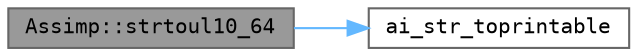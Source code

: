 digraph "Assimp::strtoul10_64"
{
 // LATEX_PDF_SIZE
  bgcolor="transparent";
  edge [fontname=Terminal,fontsize=10,labelfontname=Helvetica,labelfontsize=10];
  node [fontname=Terminal,fontsize=10,shape=box,height=0.2,width=0.4];
  rankdir="LR";
  Node1 [label="Assimp::strtoul10_64",height=0.2,width=0.4,color="gray40", fillcolor="grey60", style="filled", fontcolor="black",tooltip=" "];
  Node1 -> Node2 [color="steelblue1",style="solid"];
  Node2 [label="ai_str_toprintable",height=0.2,width=0.4,color="grey40", fillcolor="white", style="filled",URL="$include_2assimp_2_string_utils_8h.html#ac93475a8288137104522606ff477c4db",tooltip="Make a string printable by replacing all non-printable characters with the specified placeholder char..."];
}
